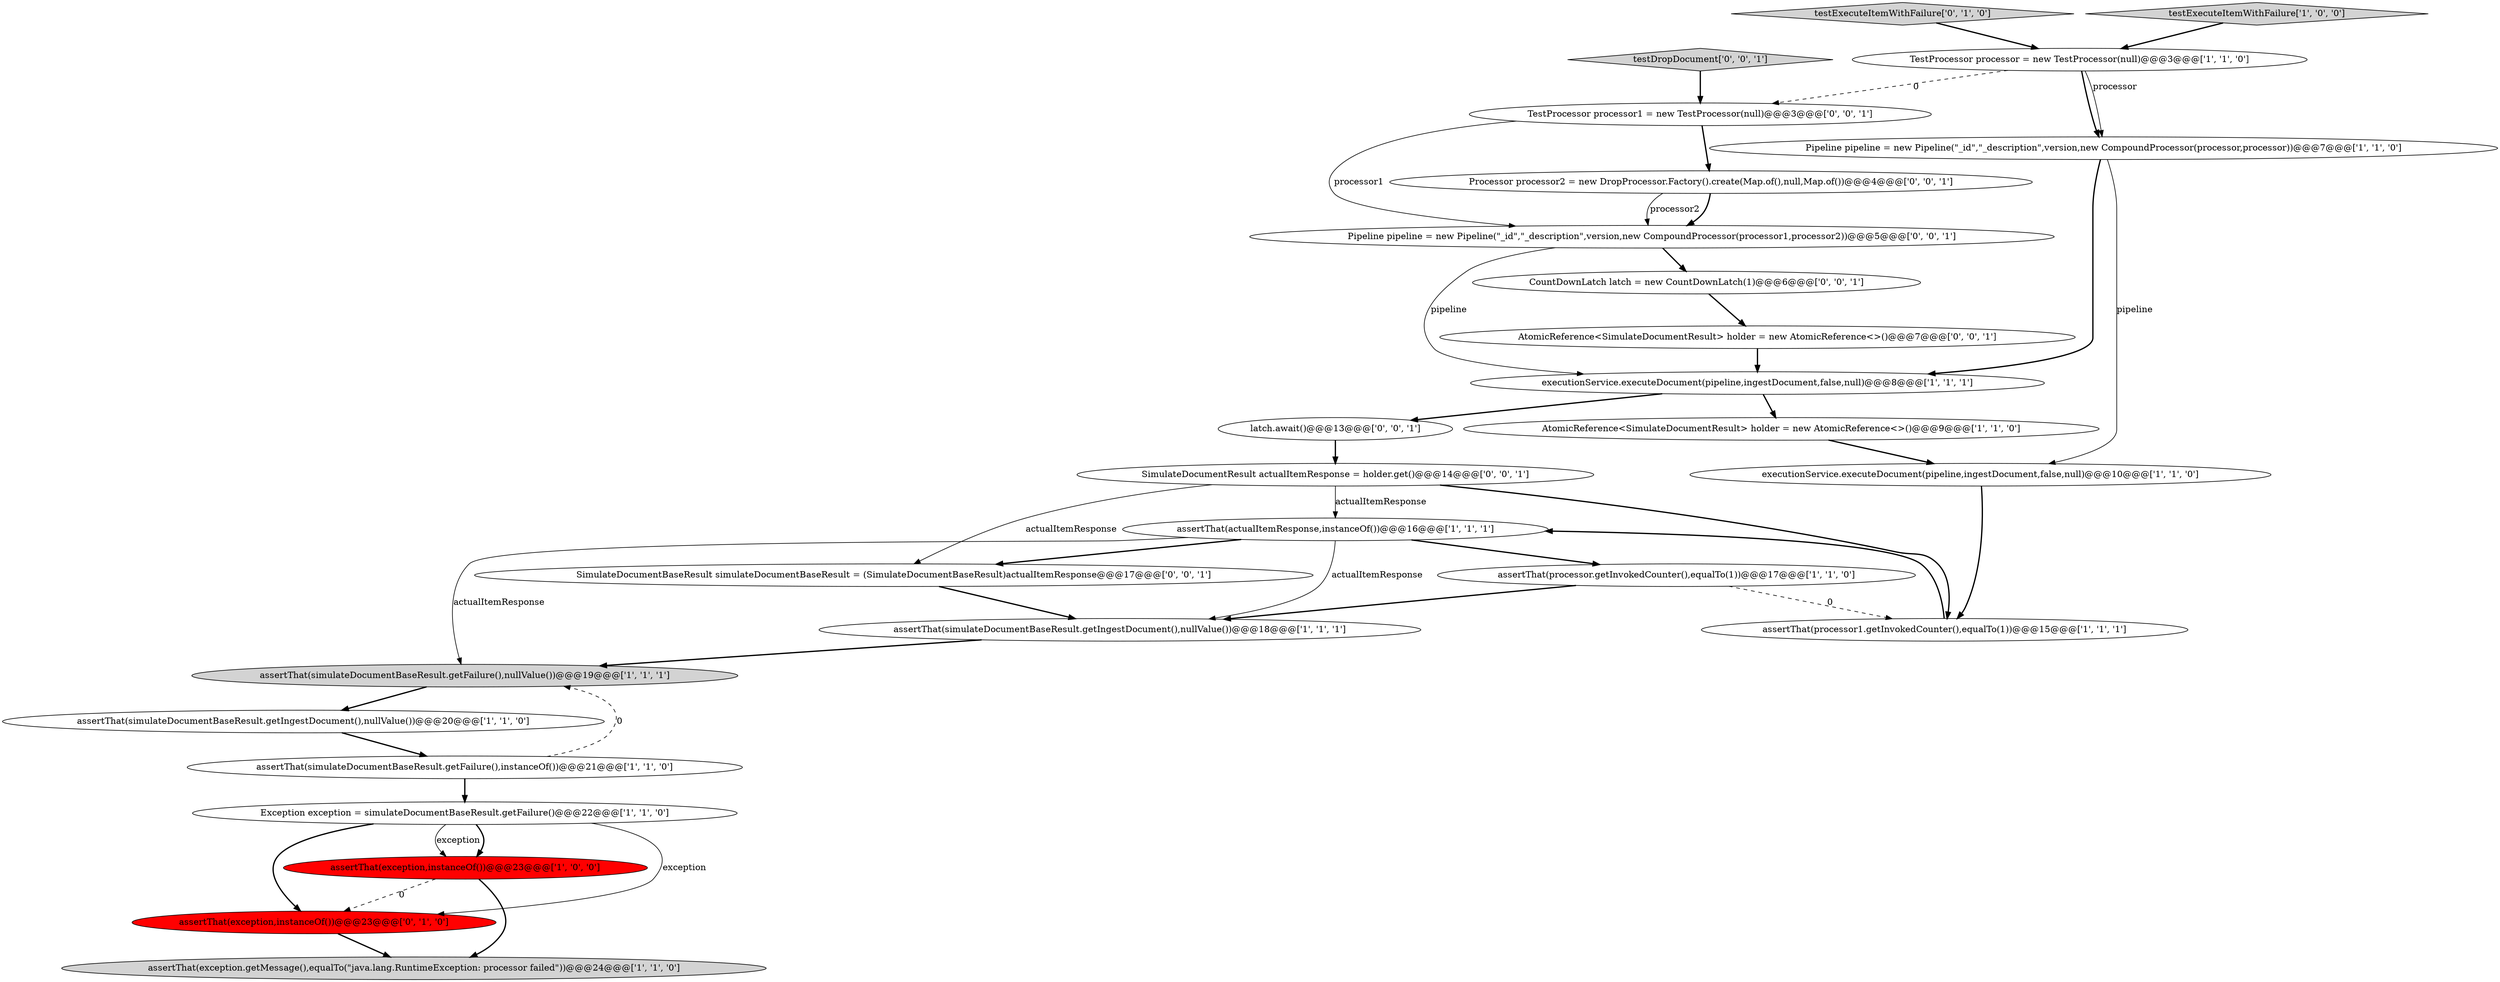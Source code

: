 digraph {
17 [style = filled, label = "testExecuteItemWithFailure['0', '1', '0']", fillcolor = lightgray, shape = diamond image = "AAA0AAABBB2BBB"];
11 [style = filled, label = "TestProcessor processor = new TestProcessor(null)@@@3@@@['1', '1', '0']", fillcolor = white, shape = ellipse image = "AAA0AAABBB1BBB"];
13 [style = filled, label = "assertThat(actualItemResponse,instanceOf())@@@16@@@['1', '1', '1']", fillcolor = white, shape = ellipse image = "AAA0AAABBB1BBB"];
19 [style = filled, label = "SimulateDocumentResult actualItemResponse = holder.get()@@@14@@@['0', '0', '1']", fillcolor = white, shape = ellipse image = "AAA0AAABBB3BBB"];
4 [style = filled, label = "assertThat(exception.getMessage(),equalTo(\"java.lang.RuntimeException: processor failed\"))@@@24@@@['1', '1', '0']", fillcolor = lightgray, shape = ellipse image = "AAA0AAABBB1BBB"];
16 [style = filled, label = "assertThat(exception,instanceOf())@@@23@@@['0', '1', '0']", fillcolor = red, shape = ellipse image = "AAA1AAABBB2BBB"];
8 [style = filled, label = "assertThat(processor.getInvokedCounter(),equalTo(1))@@@17@@@['1', '1', '0']", fillcolor = white, shape = ellipse image = "AAA0AAABBB1BBB"];
23 [style = filled, label = "latch.await()@@@13@@@['0', '0', '1']", fillcolor = white, shape = ellipse image = "AAA0AAABBB3BBB"];
2 [style = filled, label = "Exception exception = simulateDocumentBaseResult.getFailure()@@@22@@@['1', '1', '0']", fillcolor = white, shape = ellipse image = "AAA0AAABBB1BBB"];
10 [style = filled, label = "executionService.executeDocument(pipeline,ingestDocument,false,null)@@@10@@@['1', '1', '0']", fillcolor = white, shape = ellipse image = "AAA0AAABBB1BBB"];
26 [style = filled, label = "AtomicReference<SimulateDocumentResult> holder = new AtomicReference<>()@@@7@@@['0', '0', '1']", fillcolor = white, shape = ellipse image = "AAA0AAABBB3BBB"];
3 [style = filled, label = "assertThat(simulateDocumentBaseResult.getIngestDocument(),nullValue())@@@20@@@['1', '1', '0']", fillcolor = white, shape = ellipse image = "AAA0AAABBB1BBB"];
22 [style = filled, label = "testDropDocument['0', '0', '1']", fillcolor = lightgray, shape = diamond image = "AAA0AAABBB3BBB"];
14 [style = filled, label = "testExecuteItemWithFailure['1', '0', '0']", fillcolor = lightgray, shape = diamond image = "AAA0AAABBB1BBB"];
9 [style = filled, label = "assertThat(simulateDocumentBaseResult.getFailure(),instanceOf())@@@21@@@['1', '1', '0']", fillcolor = white, shape = ellipse image = "AAA0AAABBB1BBB"];
21 [style = filled, label = "CountDownLatch latch = new CountDownLatch(1)@@@6@@@['0', '0', '1']", fillcolor = white, shape = ellipse image = "AAA0AAABBB3BBB"];
12 [style = filled, label = "executionService.executeDocument(pipeline,ingestDocument,false,null)@@@8@@@['1', '1', '1']", fillcolor = white, shape = ellipse image = "AAA0AAABBB1BBB"];
7 [style = filled, label = "AtomicReference<SimulateDocumentResult> holder = new AtomicReference<>()@@@9@@@['1', '1', '0']", fillcolor = white, shape = ellipse image = "AAA0AAABBB1BBB"];
15 [style = filled, label = "assertThat(simulateDocumentBaseResult.getIngestDocument(),nullValue())@@@18@@@['1', '1', '1']", fillcolor = white, shape = ellipse image = "AAA0AAABBB1BBB"];
24 [style = filled, label = "Processor processor2 = new DropProcessor.Factory().create(Map.of(),null,Map.of())@@@4@@@['0', '0', '1']", fillcolor = white, shape = ellipse image = "AAA0AAABBB3BBB"];
20 [style = filled, label = "Pipeline pipeline = new Pipeline(\"_id\",\"_description\",version,new CompoundProcessor(processor1,processor2))@@@5@@@['0', '0', '1']", fillcolor = white, shape = ellipse image = "AAA0AAABBB3BBB"];
18 [style = filled, label = "TestProcessor processor1 = new TestProcessor(null)@@@3@@@['0', '0', '1']", fillcolor = white, shape = ellipse image = "AAA0AAABBB3BBB"];
25 [style = filled, label = "SimulateDocumentBaseResult simulateDocumentBaseResult = (SimulateDocumentBaseResult)actualItemResponse@@@17@@@['0', '0', '1']", fillcolor = white, shape = ellipse image = "AAA0AAABBB3BBB"];
6 [style = filled, label = "assertThat(exception,instanceOf())@@@23@@@['1', '0', '0']", fillcolor = red, shape = ellipse image = "AAA1AAABBB1BBB"];
1 [style = filled, label = "Pipeline pipeline = new Pipeline(\"_id\",\"_description\",version,new CompoundProcessor(processor,processor))@@@7@@@['1', '1', '0']", fillcolor = white, shape = ellipse image = "AAA0AAABBB1BBB"];
5 [style = filled, label = "assertThat(simulateDocumentBaseResult.getFailure(),nullValue())@@@19@@@['1', '1', '1']", fillcolor = lightgray, shape = ellipse image = "AAA0AAABBB1BBB"];
0 [style = filled, label = "assertThat(processor1.getInvokedCounter(),equalTo(1))@@@15@@@['1', '1', '1']", fillcolor = white, shape = ellipse image = "AAA0AAABBB1BBB"];
5->3 [style = bold, label=""];
13->25 [style = bold, label=""];
19->13 [style = solid, label="actualItemResponse"];
18->24 [style = bold, label=""];
8->15 [style = bold, label=""];
0->13 [style = bold, label=""];
11->1 [style = bold, label=""];
7->10 [style = bold, label=""];
9->2 [style = bold, label=""];
2->6 [style = bold, label=""];
13->15 [style = solid, label="actualItemResponse"];
13->5 [style = solid, label="actualItemResponse"];
18->20 [style = solid, label="processor1"];
11->1 [style = solid, label="processor"];
8->0 [style = dashed, label="0"];
2->16 [style = solid, label="exception"];
12->7 [style = bold, label=""];
15->5 [style = bold, label=""];
19->0 [style = bold, label=""];
1->10 [style = solid, label="pipeline"];
24->20 [style = bold, label=""];
19->25 [style = solid, label="actualItemResponse"];
3->9 [style = bold, label=""];
20->21 [style = bold, label=""];
9->5 [style = dashed, label="0"];
6->4 [style = bold, label=""];
21->26 [style = bold, label=""];
26->12 [style = bold, label=""];
22->18 [style = bold, label=""];
6->16 [style = dashed, label="0"];
20->12 [style = solid, label="pipeline"];
11->18 [style = dashed, label="0"];
23->19 [style = bold, label=""];
10->0 [style = bold, label=""];
1->12 [style = bold, label=""];
2->6 [style = solid, label="exception"];
25->15 [style = bold, label=""];
24->20 [style = solid, label="processor2"];
12->23 [style = bold, label=""];
13->8 [style = bold, label=""];
16->4 [style = bold, label=""];
14->11 [style = bold, label=""];
17->11 [style = bold, label=""];
2->16 [style = bold, label=""];
}
